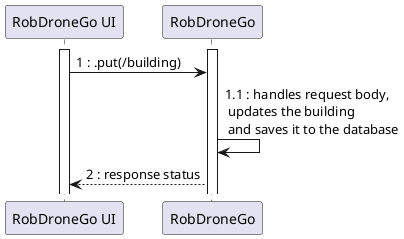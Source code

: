 @startuml
participant "RobDroneGo UI" as UI
participant "RobDroneGo" as API

activate UI
activate API
UI -> API : 1 : .put(/building)
API -> API : 1.1 : handles request body, \n updates the building \n and saves it to the database
API --> UI : 2 : response status

@enduml